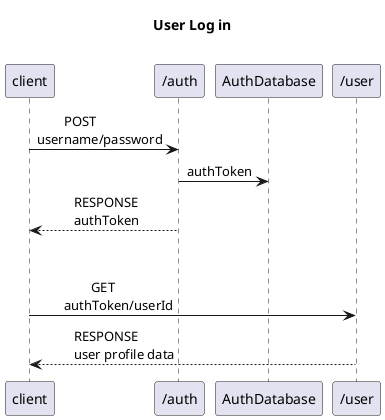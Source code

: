 @startuml
title User Log in\n
client -> "/auth" : \tPOST\nusername/password
"/auth" -> "AuthDatabase" : authToken

"/auth" --> client : \tRESPONSE\n\tauthToken

client -> "/user" : \n\n\t\tGET\n\tauthToken/userId
"/user" --> client : \tRESPONSE\n\tuser profile data
@enduml
